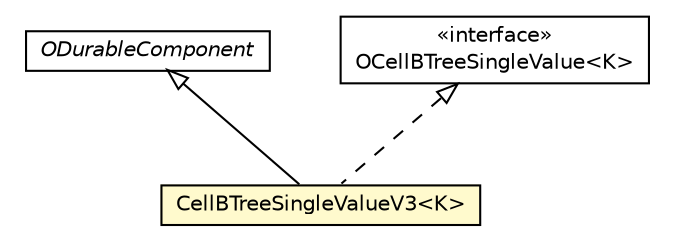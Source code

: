#!/usr/local/bin/dot
#
# Class diagram 
# Generated by UMLGraph version R5_6-24-gf6e263 (http://www.umlgraph.org/)
#

digraph G {
	edge [fontname="Helvetica",fontsize=10,labelfontname="Helvetica",labelfontsize=10];
	node [fontname="Helvetica",fontsize=10,shape=plaintext];
	nodesep=0.25;
	ranksep=0.5;
	// com.orientechnologies.orient.core.storage.impl.local.paginated.base.ODurableComponent
	c981337 [label=<<table title="com.orientechnologies.orient.core.storage.impl.local.paginated.base.ODurableComponent" border="0" cellborder="1" cellspacing="0" cellpadding="2" port="p" href="../../../../impl/local/paginated/base/ODurableComponent.html">
		<tr><td><table border="0" cellspacing="0" cellpadding="1">
<tr><td align="center" balign="center"><font face="Helvetica-Oblique"> ODurableComponent </font></td></tr>
		</table></td></tr>
		</table>>, URL="../../../../impl/local/paginated/base/ODurableComponent.html", fontname="Helvetica", fontcolor="black", fontsize=10.0];
	// com.orientechnologies.orient.core.storage.index.sbtree.singlevalue.OCellBTreeSingleValue<K>
	c981413 [label=<<table title="com.orientechnologies.orient.core.storage.index.sbtree.singlevalue.OCellBTreeSingleValue" border="0" cellborder="1" cellspacing="0" cellpadding="2" port="p" href="../OCellBTreeSingleValue.html">
		<tr><td><table border="0" cellspacing="0" cellpadding="1">
<tr><td align="center" balign="center"> &#171;interface&#187; </td></tr>
<tr><td align="center" balign="center"> OCellBTreeSingleValue&lt;K&gt; </td></tr>
		</table></td></tr>
		</table>>, URL="../OCellBTreeSingleValue.html", fontname="Helvetica", fontcolor="black", fontsize=10.0];
	// com.orientechnologies.orient.core.storage.index.sbtree.singlevalue.v3.CellBTreeSingleValueV3<K>
	c981416 [label=<<table title="com.orientechnologies.orient.core.storage.index.sbtree.singlevalue.v3.CellBTreeSingleValueV3" border="0" cellborder="1" cellspacing="0" cellpadding="2" port="p" bgcolor="lemonChiffon" href="./CellBTreeSingleValueV3.html">
		<tr><td><table border="0" cellspacing="0" cellpadding="1">
<tr><td align="center" balign="center"> CellBTreeSingleValueV3&lt;K&gt; </td></tr>
		</table></td></tr>
		</table>>, URL="./CellBTreeSingleValueV3.html", fontname="Helvetica", fontcolor="black", fontsize=10.0];
	//com.orientechnologies.orient.core.storage.index.sbtree.singlevalue.v3.CellBTreeSingleValueV3<K> extends com.orientechnologies.orient.core.storage.impl.local.paginated.base.ODurableComponent
	c981337:p -> c981416:p [dir=back,arrowtail=empty];
	//com.orientechnologies.orient.core.storage.index.sbtree.singlevalue.v3.CellBTreeSingleValueV3<K> implements com.orientechnologies.orient.core.storage.index.sbtree.singlevalue.OCellBTreeSingleValue<K>
	c981413:p -> c981416:p [dir=back,arrowtail=empty,style=dashed];
}


